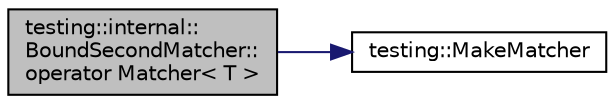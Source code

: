 digraph "testing::internal::BoundSecondMatcher::operator Matcher&lt; T &gt;"
{
  edge [fontname="Helvetica",fontsize="10",labelfontname="Helvetica",labelfontsize="10"];
  node [fontname="Helvetica",fontsize="10",shape=record];
  rankdir="LR";
  Node2 [label="testing::internal::\lBoundSecondMatcher::\loperator Matcher\< T \>",height=0.2,width=0.4,color="black", fillcolor="grey75", style="filled", fontcolor="black"];
  Node2 -> Node3 [color="midnightblue",fontsize="10",style="solid",fontname="Helvetica"];
  Node3 [label="testing::MakeMatcher",height=0.2,width=0.4,color="black", fillcolor="white", style="filled",URL="$d0/d75/namespacetesting.html#a37fd8029ac00e60952440a3d9cca8166"];
}
